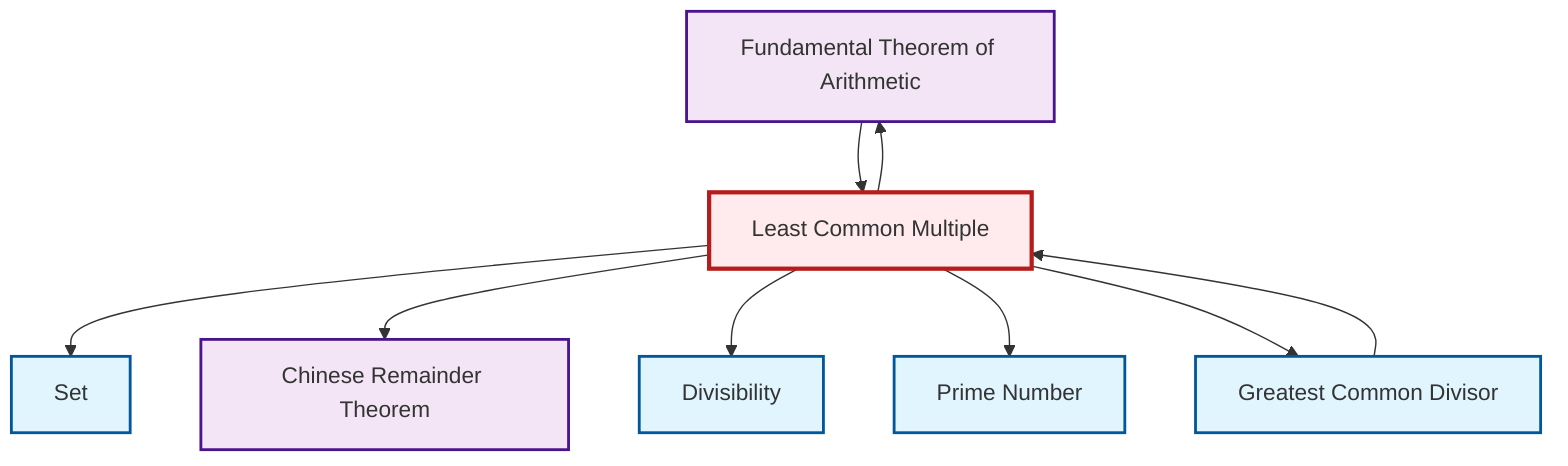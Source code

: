graph TD
    classDef definition fill:#e1f5fe,stroke:#01579b,stroke-width:2px
    classDef theorem fill:#f3e5f5,stroke:#4a148c,stroke-width:2px
    classDef axiom fill:#fff3e0,stroke:#e65100,stroke-width:2px
    classDef example fill:#e8f5e9,stroke:#1b5e20,stroke-width:2px
    classDef current fill:#ffebee,stroke:#b71c1c,stroke-width:3px
    def-divisibility["Divisibility"]:::definition
    thm-fundamental-arithmetic["Fundamental Theorem of Arithmetic"]:::theorem
    thm-chinese-remainder["Chinese Remainder Theorem"]:::theorem
    def-lcm["Least Common Multiple"]:::definition
    def-gcd["Greatest Common Divisor"]:::definition
    def-prime["Prime Number"]:::definition
    def-set["Set"]:::definition
    def-lcm --> def-set
    def-lcm --> thm-chinese-remainder
    def-lcm --> def-divisibility
    def-lcm --> thm-fundamental-arithmetic
    def-lcm --> def-prime
    thm-fundamental-arithmetic --> def-lcm
    def-lcm --> def-gcd
    def-gcd --> def-lcm
    class def-lcm current
